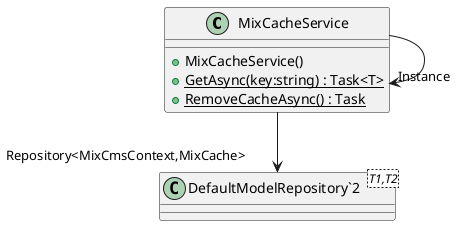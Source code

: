 @startuml
class MixCacheService {
    + MixCacheService()
    + {static} GetAsync(key:string) : Task<T>
    + {static} RemoveCacheAsync() : Task
}
class "DefaultModelRepository`2"<T1,T2> {
}
MixCacheService --> "Repository<MixCmsContext,MixCache>" "DefaultModelRepository`2"
MixCacheService --> "Instance" MixCacheService
@enduml
